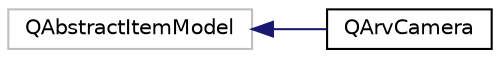 digraph "Graphical Class Hierarchy"
{
  edge [fontname="Helvetica",fontsize="10",labelfontname="Helvetica",labelfontsize="10"];
  node [fontname="Helvetica",fontsize="10",shape=record];
  rankdir="LR";
  Node1 [label="QAbstractItemModel",height=0.2,width=0.4,color="grey75", fillcolor="white", style="filled"];
  Node1 -> Node2 [dir="back",color="midnightblue",fontsize="10",style="solid",fontname="Helvetica"];
  Node2 [label="QArvCamera",height=0.2,width=0.4,color="black", fillcolor="white", style="filled",URL="$class_q_arv_camera.html",tooltip="QArvCamera provides an interface to an Aravis camera. "];
}
